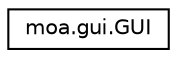 digraph G
{
  edge [fontname="Helvetica",fontsize="10",labelfontname="Helvetica",labelfontsize="10"];
  node [fontname="Helvetica",fontsize="10",shape=record];
  rankdir=LR;
  Node1 [label="moa.gui.GUI",height=0.2,width=0.4,color="black", fillcolor="white", style="filled",URL="$classmoa_1_1gui_1_1GUI.html",tooltip="The main class for the MOA gui."];
}
